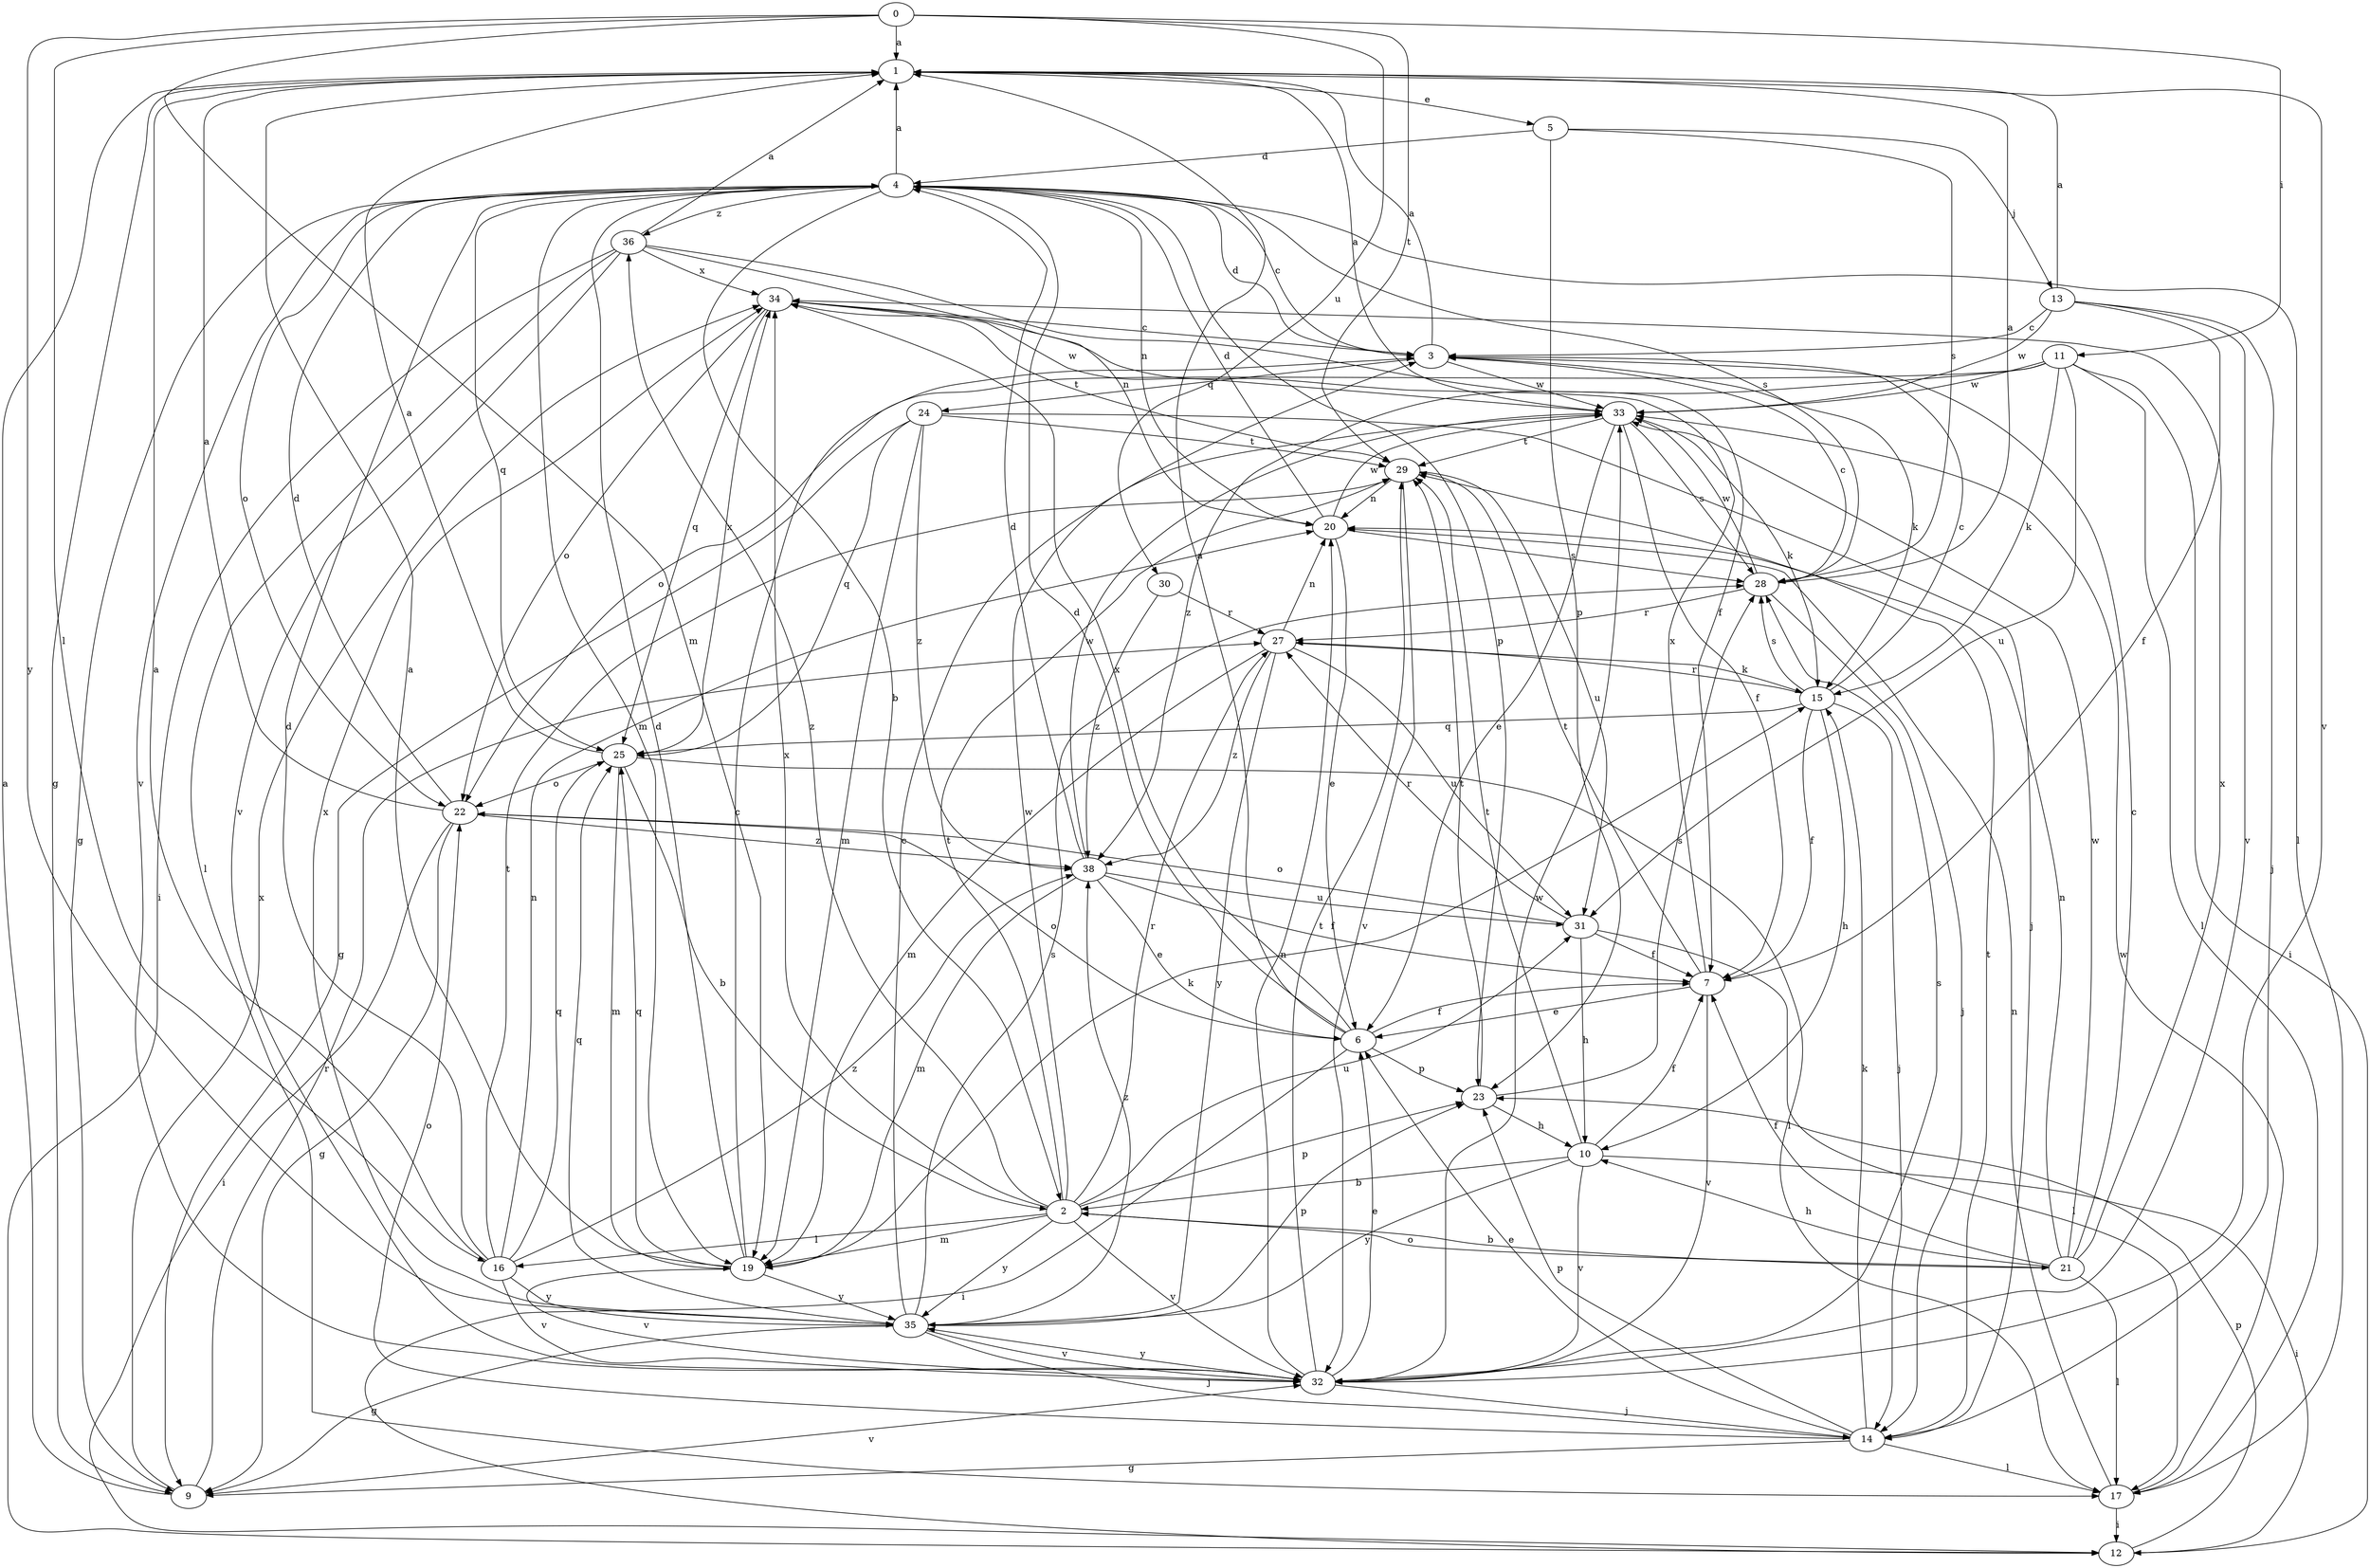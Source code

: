 strict digraph  {
0;
1;
2;
3;
4;
5;
6;
7;
9;
10;
11;
12;
13;
14;
15;
16;
17;
19;
20;
21;
22;
23;
24;
25;
27;
28;
29;
30;
31;
32;
33;
34;
35;
36;
38;
0 -> 1  [label=a];
0 -> 11  [label=i];
0 -> 16  [label=l];
0 -> 19  [label=m];
0 -> 29  [label=t];
0 -> 30  [label=u];
0 -> 35  [label=y];
1 -> 5  [label=e];
1 -> 9  [label=g];
1 -> 32  [label=v];
2 -> 16  [label=l];
2 -> 19  [label=m];
2 -> 21  [label=o];
2 -> 23  [label=p];
2 -> 27  [label=r];
2 -> 29  [label=t];
2 -> 31  [label=u];
2 -> 32  [label=v];
2 -> 33  [label=w];
2 -> 34  [label=x];
2 -> 35  [label=y];
2 -> 36  [label=z];
3 -> 1  [label=a];
3 -> 4  [label=d];
3 -> 15  [label=k];
3 -> 24  [label=q];
3 -> 33  [label=w];
4 -> 1  [label=a];
4 -> 2  [label=b];
4 -> 3  [label=c];
4 -> 9  [label=g];
4 -> 17  [label=l];
4 -> 19  [label=m];
4 -> 20  [label=n];
4 -> 22  [label=o];
4 -> 23  [label=p];
4 -> 25  [label=q];
4 -> 28  [label=s];
4 -> 32  [label=v];
4 -> 36  [label=z];
5 -> 4  [label=d];
5 -> 13  [label=j];
5 -> 23  [label=p];
5 -> 28  [label=s];
6 -> 1  [label=a];
6 -> 4  [label=d];
6 -> 7  [label=f];
6 -> 12  [label=i];
6 -> 22  [label=o];
6 -> 23  [label=p];
6 -> 34  [label=x];
7 -> 6  [label=e];
7 -> 29  [label=t];
7 -> 32  [label=v];
7 -> 34  [label=x];
9 -> 1  [label=a];
9 -> 27  [label=r];
9 -> 32  [label=v];
9 -> 34  [label=x];
10 -> 2  [label=b];
10 -> 7  [label=f];
10 -> 12  [label=i];
10 -> 29  [label=t];
10 -> 32  [label=v];
10 -> 35  [label=y];
11 -> 12  [label=i];
11 -> 15  [label=k];
11 -> 17  [label=l];
11 -> 22  [label=o];
11 -> 31  [label=u];
11 -> 33  [label=w];
11 -> 38  [label=z];
12 -> 23  [label=p];
13 -> 1  [label=a];
13 -> 3  [label=c];
13 -> 7  [label=f];
13 -> 14  [label=j];
13 -> 32  [label=v];
13 -> 33  [label=w];
14 -> 6  [label=e];
14 -> 9  [label=g];
14 -> 15  [label=k];
14 -> 17  [label=l];
14 -> 22  [label=o];
14 -> 23  [label=p];
14 -> 29  [label=t];
15 -> 3  [label=c];
15 -> 7  [label=f];
15 -> 10  [label=h];
15 -> 14  [label=j];
15 -> 25  [label=q];
15 -> 27  [label=r];
15 -> 28  [label=s];
16 -> 1  [label=a];
16 -> 4  [label=d];
16 -> 20  [label=n];
16 -> 25  [label=q];
16 -> 29  [label=t];
16 -> 32  [label=v];
16 -> 35  [label=y];
16 -> 38  [label=z];
17 -> 12  [label=i];
17 -> 20  [label=n];
17 -> 33  [label=w];
19 -> 1  [label=a];
19 -> 3  [label=c];
19 -> 4  [label=d];
19 -> 15  [label=k];
19 -> 25  [label=q];
19 -> 32  [label=v];
19 -> 35  [label=y];
20 -> 4  [label=d];
20 -> 6  [label=e];
20 -> 28  [label=s];
20 -> 33  [label=w];
21 -> 2  [label=b];
21 -> 3  [label=c];
21 -> 7  [label=f];
21 -> 10  [label=h];
21 -> 17  [label=l];
21 -> 20  [label=n];
21 -> 33  [label=w];
21 -> 34  [label=x];
22 -> 1  [label=a];
22 -> 4  [label=d];
22 -> 9  [label=g];
22 -> 12  [label=i];
22 -> 38  [label=z];
23 -> 10  [label=h];
23 -> 28  [label=s];
23 -> 29  [label=t];
24 -> 9  [label=g];
24 -> 14  [label=j];
24 -> 19  [label=m];
24 -> 25  [label=q];
24 -> 29  [label=t];
24 -> 38  [label=z];
25 -> 1  [label=a];
25 -> 2  [label=b];
25 -> 17  [label=l];
25 -> 19  [label=m];
25 -> 22  [label=o];
25 -> 34  [label=x];
27 -> 15  [label=k];
27 -> 19  [label=m];
27 -> 20  [label=n];
27 -> 31  [label=u];
27 -> 35  [label=y];
27 -> 38  [label=z];
28 -> 1  [label=a];
28 -> 3  [label=c];
28 -> 14  [label=j];
28 -> 27  [label=r];
28 -> 33  [label=w];
29 -> 20  [label=n];
29 -> 31  [label=u];
29 -> 32  [label=v];
30 -> 27  [label=r];
30 -> 38  [label=z];
31 -> 7  [label=f];
31 -> 10  [label=h];
31 -> 17  [label=l];
31 -> 22  [label=o];
31 -> 27  [label=r];
32 -> 6  [label=e];
32 -> 14  [label=j];
32 -> 20  [label=n];
32 -> 28  [label=s];
32 -> 29  [label=t];
32 -> 33  [label=w];
32 -> 35  [label=y];
33 -> 1  [label=a];
33 -> 6  [label=e];
33 -> 7  [label=f];
33 -> 15  [label=k];
33 -> 28  [label=s];
33 -> 29  [label=t];
34 -> 3  [label=c];
34 -> 22  [label=o];
34 -> 25  [label=q];
34 -> 29  [label=t];
34 -> 33  [label=w];
35 -> 3  [label=c];
35 -> 9  [label=g];
35 -> 14  [label=j];
35 -> 23  [label=p];
35 -> 25  [label=q];
35 -> 28  [label=s];
35 -> 32  [label=v];
35 -> 34  [label=x];
35 -> 38  [label=z];
36 -> 1  [label=a];
36 -> 7  [label=f];
36 -> 12  [label=i];
36 -> 17  [label=l];
36 -> 20  [label=n];
36 -> 32  [label=v];
36 -> 34  [label=x];
38 -> 4  [label=d];
38 -> 6  [label=e];
38 -> 7  [label=f];
38 -> 19  [label=m];
38 -> 31  [label=u];
38 -> 33  [label=w];
}
